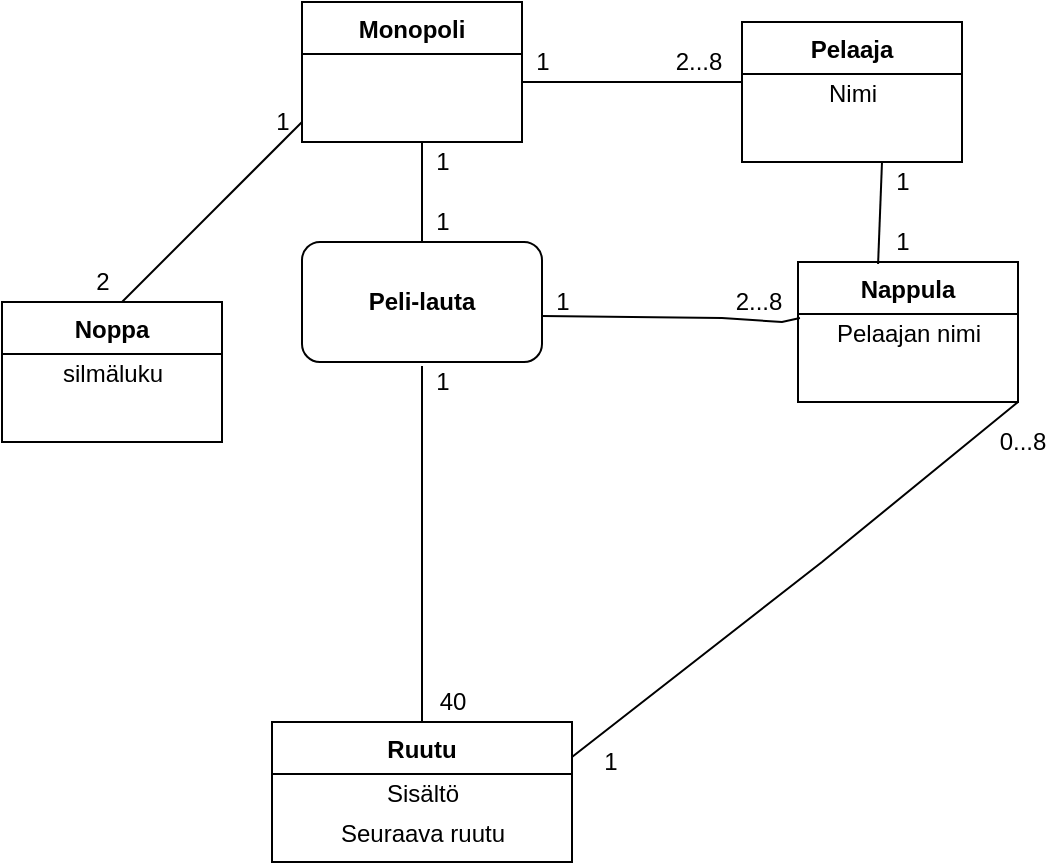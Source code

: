 <mxfile version="17.4.0" type="github">
  <diagram id="C5RBs43oDa-KdzZeNtuy" name="Page-1">
    <mxGraphModel dx="554" dy="725" grid="1" gridSize="10" guides="1" tooltips="1" connect="1" arrows="1" fold="1" page="1" pageScale="1" pageWidth="827" pageHeight="1169" math="0" shadow="0">
      <root>
        <mxCell id="WIyWlLk6GJQsqaUBKTNV-0" />
        <mxCell id="WIyWlLk6GJQsqaUBKTNV-1" parent="WIyWlLk6GJQsqaUBKTNV-0" />
        <mxCell id="zkfFHV4jXpPFQw0GAbJ--17" value="Ruutu" style="swimlane;fontStyle=1;align=center;verticalAlign=top;childLayout=stackLayout;horizontal=1;startSize=26;horizontalStack=0;resizeParent=1;resizeLast=0;collapsible=1;marginBottom=0;rounded=0;shadow=0;strokeWidth=1;" parent="WIyWlLk6GJQsqaUBKTNV-1" vertex="1">
          <mxGeometry x="245" y="400" width="150" height="70" as="geometry">
            <mxRectangle x="508" y="120" width="160" height="26" as="alternateBounds" />
          </mxGeometry>
        </mxCell>
        <mxCell id="pMDtdzNMkrHyOrkoLviS-7" value="Sisältö" style="text;html=1;align=center;verticalAlign=middle;resizable=0;points=[];autosize=1;strokeColor=none;fillColor=none;" vertex="1" parent="zkfFHV4jXpPFQw0GAbJ--17">
          <mxGeometry y="26" width="150" height="20" as="geometry" />
        </mxCell>
        <mxCell id="pMDtdzNMkrHyOrkoLviS-9" value="&lt;div&gt;Seuraava ruutu&lt;br&gt;&lt;/div&gt;" style="text;html=1;align=center;verticalAlign=middle;resizable=0;points=[];autosize=1;strokeColor=none;fillColor=none;" vertex="1" parent="zkfFHV4jXpPFQw0GAbJ--17">
          <mxGeometry y="46" width="150" height="20" as="geometry" />
        </mxCell>
        <mxCell id="pMDtdzNMkrHyOrkoLviS-0" value="&lt;b&gt;Peli-lauta&lt;/b&gt;" style="rounded=1;whiteSpace=wrap;html=1;" vertex="1" parent="WIyWlLk6GJQsqaUBKTNV-1">
          <mxGeometry x="260" y="160" width="120" height="60" as="geometry" />
        </mxCell>
        <mxCell id="pMDtdzNMkrHyOrkoLviS-4" value="" style="endArrow=none;html=1;rounded=0;entryX=0.5;entryY=0;entryDx=0;entryDy=0;exitX=0;exitY=0.1;exitDx=0;exitDy=0;exitPerimeter=0;" edge="1" parent="WIyWlLk6GJQsqaUBKTNV-1" source="pMDtdzNMkrHyOrkoLviS-15" target="zkfFHV4jXpPFQw0GAbJ--17">
          <mxGeometry width="50" height="50" relative="1" as="geometry">
            <mxPoint x="390" y="200" as="sourcePoint" />
            <mxPoint x="508.96" y="198.988" as="targetPoint" />
            <Array as="points" />
          </mxGeometry>
        </mxCell>
        <mxCell id="pMDtdzNMkrHyOrkoLviS-5" value="1" style="text;html=1;align=center;verticalAlign=middle;resizable=0;points=[];autosize=1;strokeColor=none;fillColor=none;" vertex="1" parent="WIyWlLk6GJQsqaUBKTNV-1">
          <mxGeometry x="380" y="180" width="20" height="20" as="geometry" />
        </mxCell>
        <mxCell id="pMDtdzNMkrHyOrkoLviS-6" value="&lt;div&gt;40&lt;/div&gt;" style="text;html=1;align=center;verticalAlign=middle;resizable=0;points=[];autosize=1;strokeColor=none;fillColor=none;" vertex="1" parent="WIyWlLk6GJQsqaUBKTNV-1">
          <mxGeometry x="320" y="380" width="30" height="20" as="geometry" />
        </mxCell>
        <mxCell id="pMDtdzNMkrHyOrkoLviS-10" value="Nappula" style="swimlane;fontStyle=1;align=center;verticalAlign=top;childLayout=stackLayout;horizontal=1;startSize=26;horizontalStack=0;resizeParent=1;resizeLast=0;collapsible=1;marginBottom=0;rounded=0;shadow=0;strokeWidth=1;" vertex="1" parent="WIyWlLk6GJQsqaUBKTNV-1">
          <mxGeometry x="508" y="170" width="110" height="70" as="geometry">
            <mxRectangle x="340" y="380" width="170" height="26" as="alternateBounds" />
          </mxGeometry>
        </mxCell>
        <mxCell id="pMDtdzNMkrHyOrkoLviS-44" value="Pelaajan nimi" style="text;html=1;align=center;verticalAlign=middle;resizable=0;points=[];autosize=1;strokeColor=none;fillColor=none;" vertex="1" parent="pMDtdzNMkrHyOrkoLviS-10">
          <mxGeometry y="26" width="110" height="20" as="geometry" />
        </mxCell>
        <mxCell id="pMDtdzNMkrHyOrkoLviS-13" value="" style="endArrow=none;html=1;rounded=0;" edge="1" parent="WIyWlLk6GJQsqaUBKTNV-1">
          <mxGeometry width="50" height="50" relative="1" as="geometry">
            <mxPoint x="170" y="190" as="sourcePoint" />
            <mxPoint x="260" y="100" as="targetPoint" />
          </mxGeometry>
        </mxCell>
        <mxCell id="pMDtdzNMkrHyOrkoLviS-14" value="" style="endArrow=none;html=1;rounded=0;entryX=0;entryY=0.85;entryDx=0;entryDy=0;exitX=0.009;exitY=0.1;exitDx=0;exitDy=0;exitPerimeter=0;entryPerimeter=0;" edge="1" parent="WIyWlLk6GJQsqaUBKTNV-1" target="pMDtdzNMkrHyOrkoLviS-5">
          <mxGeometry width="50" height="50" relative="1" as="geometry">
            <mxPoint x="508.99" y="198" as="sourcePoint" />
            <mxPoint x="480" y="350" as="targetPoint" />
            <Array as="points">
              <mxPoint x="500" y="200" />
              <mxPoint x="470" y="198" />
            </Array>
          </mxGeometry>
        </mxCell>
        <mxCell id="pMDtdzNMkrHyOrkoLviS-15" value="1" style="text;html=1;align=center;verticalAlign=middle;resizable=0;points=[];autosize=1;strokeColor=none;fillColor=none;" vertex="1" parent="WIyWlLk6GJQsqaUBKTNV-1">
          <mxGeometry x="320" y="220" width="20" height="20" as="geometry" />
        </mxCell>
        <mxCell id="pMDtdzNMkrHyOrkoLviS-16" value="2...8" style="text;html=1;align=center;verticalAlign=middle;resizable=0;points=[];autosize=1;strokeColor=none;fillColor=none;" vertex="1" parent="WIyWlLk6GJQsqaUBKTNV-1">
          <mxGeometry x="468" y="180" width="40" height="20" as="geometry" />
        </mxCell>
        <mxCell id="pMDtdzNMkrHyOrkoLviS-19" value="Noppa" style="swimlane;fontStyle=1;align=center;verticalAlign=top;childLayout=stackLayout;horizontal=1;startSize=26;horizontalStack=0;resizeParent=1;resizeLast=0;collapsible=1;marginBottom=0;rounded=0;shadow=0;strokeWidth=1;" vertex="1" parent="WIyWlLk6GJQsqaUBKTNV-1">
          <mxGeometry x="110" y="190" width="110" height="70" as="geometry">
            <mxRectangle x="340" y="380" width="170" height="26" as="alternateBounds" />
          </mxGeometry>
        </mxCell>
        <mxCell id="pMDtdzNMkrHyOrkoLviS-20" value="silmäluku" style="text;html=1;align=center;verticalAlign=middle;resizable=0;points=[];autosize=1;strokeColor=none;fillColor=none;" vertex="1" parent="pMDtdzNMkrHyOrkoLviS-19">
          <mxGeometry y="26" width="110" height="20" as="geometry" />
        </mxCell>
        <mxCell id="pMDtdzNMkrHyOrkoLviS-24" value="Monopoli" style="swimlane;fontStyle=1;align=center;verticalAlign=top;childLayout=stackLayout;horizontal=1;startSize=26;horizontalStack=0;resizeParent=1;resizeLast=0;collapsible=1;marginBottom=0;rounded=0;shadow=0;strokeWidth=1;" vertex="1" parent="WIyWlLk6GJQsqaUBKTNV-1">
          <mxGeometry x="260" y="40" width="110" height="70" as="geometry">
            <mxRectangle x="340" y="380" width="170" height="26" as="alternateBounds" />
          </mxGeometry>
        </mxCell>
        <mxCell id="pMDtdzNMkrHyOrkoLviS-27" value="" style="endArrow=none;html=1;rounded=0;" edge="1" parent="WIyWlLk6GJQsqaUBKTNV-1">
          <mxGeometry width="50" height="50" relative="1" as="geometry">
            <mxPoint x="370" y="80" as="sourcePoint" />
            <mxPoint x="450" y="80" as="targetPoint" />
            <Array as="points">
              <mxPoint x="450" y="80" />
              <mxPoint x="480" y="80" />
            </Array>
          </mxGeometry>
        </mxCell>
        <mxCell id="pMDtdzNMkrHyOrkoLviS-28" value="1" style="text;html=1;align=center;verticalAlign=middle;resizable=0;points=[];autosize=1;strokeColor=none;fillColor=none;" vertex="1" parent="WIyWlLk6GJQsqaUBKTNV-1">
          <mxGeometry x="370" y="60" width="20" height="20" as="geometry" />
        </mxCell>
        <mxCell id="pMDtdzNMkrHyOrkoLviS-29" value="2...8" style="text;html=1;align=center;verticalAlign=middle;resizable=0;points=[];autosize=1;strokeColor=none;fillColor=none;" vertex="1" parent="WIyWlLk6GJQsqaUBKTNV-1">
          <mxGeometry x="438" y="60" width="40" height="20" as="geometry" />
        </mxCell>
        <mxCell id="pMDtdzNMkrHyOrkoLviS-30" value="Pelaaja" style="swimlane;fontStyle=1;align=center;verticalAlign=top;childLayout=stackLayout;horizontal=1;startSize=26;horizontalStack=0;resizeParent=1;resizeLast=0;collapsible=1;marginBottom=0;rounded=0;shadow=0;strokeWidth=1;" vertex="1" parent="WIyWlLk6GJQsqaUBKTNV-1">
          <mxGeometry x="480" y="50" width="110" height="70" as="geometry">
            <mxRectangle x="340" y="380" width="170" height="26" as="alternateBounds" />
          </mxGeometry>
        </mxCell>
        <mxCell id="pMDtdzNMkrHyOrkoLviS-31" value="Nimi" style="text;html=1;align=center;verticalAlign=middle;resizable=0;points=[];autosize=1;strokeColor=none;fillColor=none;" vertex="1" parent="pMDtdzNMkrHyOrkoLviS-30">
          <mxGeometry y="26" width="110" height="20" as="geometry" />
        </mxCell>
        <mxCell id="pMDtdzNMkrHyOrkoLviS-33" value="" style="endArrow=none;html=1;rounded=0;" edge="1" parent="WIyWlLk6GJQsqaUBKTNV-1">
          <mxGeometry width="50" height="50" relative="1" as="geometry">
            <mxPoint x="320" y="160" as="sourcePoint" />
            <mxPoint x="320" y="110" as="targetPoint" />
          </mxGeometry>
        </mxCell>
        <mxCell id="pMDtdzNMkrHyOrkoLviS-34" value="1" style="text;html=1;align=center;verticalAlign=middle;resizable=0;points=[];autosize=1;strokeColor=none;fillColor=none;" vertex="1" parent="WIyWlLk6GJQsqaUBKTNV-1">
          <mxGeometry x="320" y="140" width="20" height="20" as="geometry" />
        </mxCell>
        <mxCell id="pMDtdzNMkrHyOrkoLviS-35" value="1" style="text;html=1;align=center;verticalAlign=middle;resizable=0;points=[];autosize=1;strokeColor=none;fillColor=none;" vertex="1" parent="WIyWlLk6GJQsqaUBKTNV-1">
          <mxGeometry x="320" y="110" width="20" height="20" as="geometry" />
        </mxCell>
        <mxCell id="pMDtdzNMkrHyOrkoLviS-36" value="1" style="text;html=1;align=center;verticalAlign=middle;resizable=0;points=[];autosize=1;strokeColor=none;fillColor=none;" vertex="1" parent="WIyWlLk6GJQsqaUBKTNV-1">
          <mxGeometry x="240" y="90" width="20" height="20" as="geometry" />
        </mxCell>
        <mxCell id="pMDtdzNMkrHyOrkoLviS-37" value="2" style="text;html=1;align=center;verticalAlign=middle;resizable=0;points=[];autosize=1;strokeColor=none;fillColor=none;" vertex="1" parent="WIyWlLk6GJQsqaUBKTNV-1">
          <mxGeometry x="150" y="170" width="20" height="20" as="geometry" />
        </mxCell>
        <mxCell id="pMDtdzNMkrHyOrkoLviS-38" value="" style="endArrow=none;html=1;rounded=0;entryX=1;entryY=1;entryDx=0;entryDy=0;exitX=1;exitY=0.25;exitDx=0;exitDy=0;" edge="1" parent="WIyWlLk6GJQsqaUBKTNV-1" source="zkfFHV4jXpPFQw0GAbJ--17" target="pMDtdzNMkrHyOrkoLviS-10">
          <mxGeometry width="50" height="50" relative="1" as="geometry">
            <mxPoint x="400" y="460" as="sourcePoint" />
            <mxPoint x="480" y="350" as="targetPoint" />
            <Array as="points">
              <mxPoint x="520" y="320" />
            </Array>
          </mxGeometry>
        </mxCell>
        <mxCell id="pMDtdzNMkrHyOrkoLviS-41" value="" style="endArrow=none;html=1;rounded=0;exitX=0.364;exitY=0.014;exitDx=0;exitDy=0;exitPerimeter=0;" edge="1" parent="WIyWlLk6GJQsqaUBKTNV-1" source="pMDtdzNMkrHyOrkoLviS-10">
          <mxGeometry width="50" height="50" relative="1" as="geometry">
            <mxPoint x="538" y="170" as="sourcePoint" />
            <mxPoint x="550" y="120" as="targetPoint" />
          </mxGeometry>
        </mxCell>
        <mxCell id="pMDtdzNMkrHyOrkoLviS-42" value="1" style="text;html=1;align=center;verticalAlign=middle;resizable=0;points=[];autosize=1;strokeColor=none;fillColor=none;" vertex="1" parent="WIyWlLk6GJQsqaUBKTNV-1">
          <mxGeometry x="550" y="120" width="20" height="20" as="geometry" />
        </mxCell>
        <mxCell id="pMDtdzNMkrHyOrkoLviS-43" value="1" style="text;html=1;align=center;verticalAlign=middle;resizable=0;points=[];autosize=1;strokeColor=none;fillColor=none;" vertex="1" parent="WIyWlLk6GJQsqaUBKTNV-1">
          <mxGeometry x="550" y="150" width="20" height="20" as="geometry" />
        </mxCell>
        <mxCell id="pMDtdzNMkrHyOrkoLviS-45" value="1" style="text;html=1;align=center;verticalAlign=middle;resizable=0;points=[];autosize=1;strokeColor=none;fillColor=none;" vertex="1" parent="WIyWlLk6GJQsqaUBKTNV-1">
          <mxGeometry x="404" y="410" width="20" height="20" as="geometry" />
        </mxCell>
        <mxCell id="pMDtdzNMkrHyOrkoLviS-46" value="0...8" style="text;html=1;align=center;verticalAlign=middle;resizable=0;points=[];autosize=1;strokeColor=none;fillColor=none;" vertex="1" parent="WIyWlLk6GJQsqaUBKTNV-1">
          <mxGeometry x="600" y="250" width="40" height="20" as="geometry" />
        </mxCell>
      </root>
    </mxGraphModel>
  </diagram>
</mxfile>
